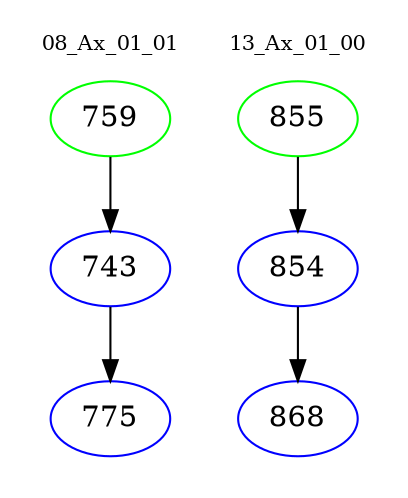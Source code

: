 digraph{
subgraph cluster_0 {
color = white
label = "08_Ax_01_01";
fontsize=10;
T0_759 [label="759", color="green"]
T0_759 -> T0_743 [color="black"]
T0_743 [label="743", color="blue"]
T0_743 -> T0_775 [color="black"]
T0_775 [label="775", color="blue"]
}
subgraph cluster_1 {
color = white
label = "13_Ax_01_00";
fontsize=10;
T1_855 [label="855", color="green"]
T1_855 -> T1_854 [color="black"]
T1_854 [label="854", color="blue"]
T1_854 -> T1_868 [color="black"]
T1_868 [label="868", color="blue"]
}
}

